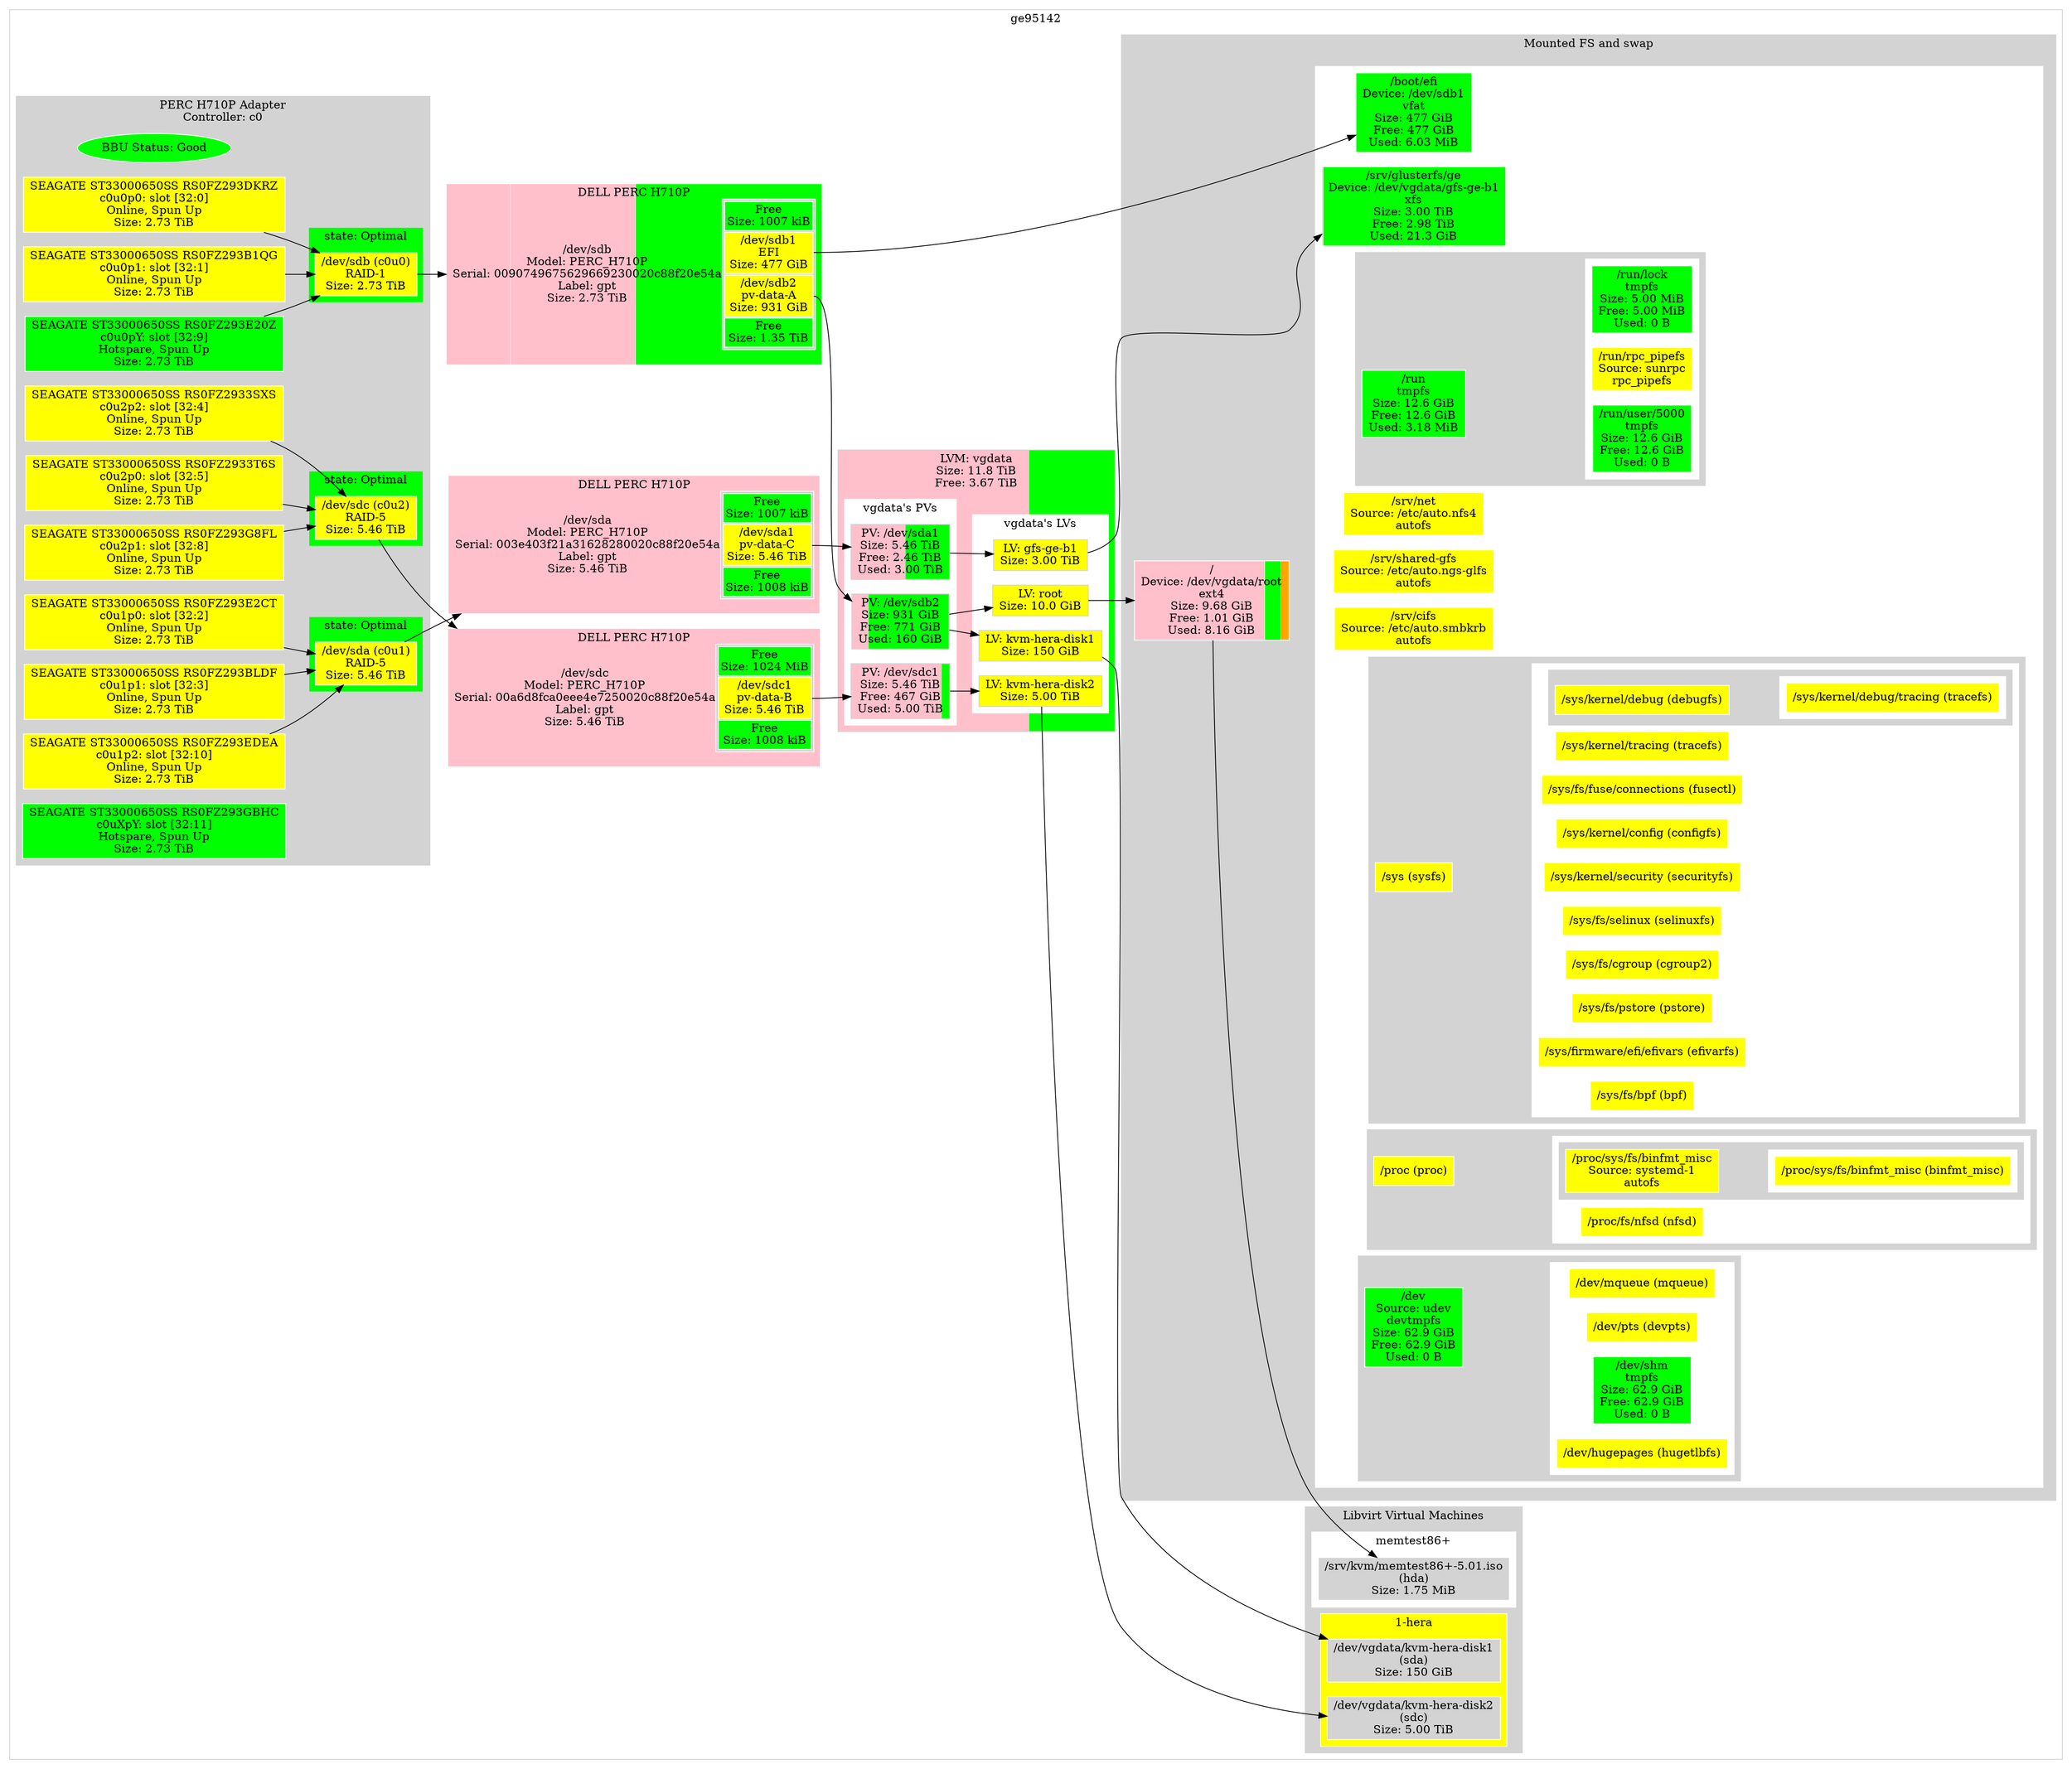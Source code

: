 digraph "ge95142"{ // HEADER: MACHINE
	rankdir=LR; // HEADER: MACHINE
	subgraph "cluster_machine@ge95142" {
		style=filled;
		color=lightgrey;
		fillcolor=white;
		node [style=filled,color=white,fillcolor=white,shape=rectangle];
			{ "machine@ge95142|Partition::GPT@sda" [
				label=<<TABLE BORDER="0" CELLPADDING="0" CELLSPACING="0">
						<TR> <TD COLSPAN="2">DELL PERC H710P</TD> </TR><TR><TD >/dev/sda<BR/>Model: PERC_H710P<BR/>Serial: 003e403f21a31628280020c88f20e54a<BR/>Label: gpt<BR/>Size: 5.46 TiB</TD>    <TD BGCOLOR="lightgrey">
						<TABLE >
							<TR>
								<TD bgcolor="green">
								Free<BR/>Size: 1007 kiB
								</TD>
							</TR>
							<TR>
								<TD PORT="1" BGCOLOR="yellow">
								/dev/sda1<BR/>pv-data-C<BR/>Size: 5.46 TiB
								</TD>
							</TR>
							<TR>
								<TD bgcolor="green">
								Free<BR/>Size: 1008 kiB
								</TD>
							</TR>
						</TABLE>
						</TD> </TR><TR> <TD COLSPAN="2"> </TD> </TR>
					</TABLE>
				>;
				// Style node
				color=white;
				fillcolor=lightgrey;
				shape="rectangle";
				style=striped;
				fillcolor="green;0.000000:pink;1.000000:green;0.000000";
			]; }
			{ "machine@ge95142|Partition::GPT@sdb" [
				label=<<TABLE BORDER="0" CELLPADDING="0" CELLSPACING="0">
						<TR> <TD COLSPAN="2">DELL PERC H710P</TD> </TR><TR><TD >/dev/sdb<BR/>Model: PERC_H710P<BR/>Serial: 0090749675629669230020c88f20e54a<BR/>Label: gpt<BR/>Size: 2.73 TiB</TD>    <TD BGCOLOR="lightgrey">
						<TABLE >
							<TR>
								<TD bgcolor="green">
								Free<BR/>Size: 1007 kiB
								</TD>
							</TR>
							<TR>
								<TD PORT="1" BGCOLOR="yellow">
								/dev/sdb1<BR/>EFI<BR/>Size: 477 GiB
								</TD>
							</TR>
							<TR>
								<TD PORT="2" BGCOLOR="yellow">
								/dev/sdb2<BR/>pv-data-A<BR/>Size: 931 GiB
								</TD>
							</TR>
							<TR>
								<TD bgcolor="green">
								Free<BR/>Size: 1.35 TiB
								</TD>
							</TR>
						</TABLE>
						</TD> </TR><TR> <TD COLSPAN="2"> </TD> </TR>
					</TABLE>
				>;
				// Style node
				color=white;
				fillcolor=lightgrey;
				shape="rectangle";
				style=striped;
				fillcolor="green;0.000000:pink;0.170664:pink;0.333329:green;0.496006";
			]; }
			{ "machine@ge95142|Partition::GPT@sdc" [
				label=<<TABLE BORDER="0" CELLPADDING="0" CELLSPACING="0">
						<TR> <TD COLSPAN="2">DELL PERC H710P</TD> </TR><TR><TD >/dev/sdc<BR/>Model: PERC_H710P<BR/>Serial: 00a6d8fca0eee4e7250020c88f20e54a<BR/>Label: gpt<BR/>Size: 5.46 TiB</TD>    <TD BGCOLOR="lightgrey">
						<TABLE >
							<TR>
								<TD bgcolor="green">
								Free<BR/>Size: 1024 MiB
								</TD>
							</TR>
							<TR>
								<TD PORT="1" BGCOLOR="yellow">
								/dev/sdc1<BR/>pv-data-B<BR/>Size: 5.46 TiB
								</TD>
							</TR>
							<TR>
								<TD bgcolor="green">
								Free<BR/>Size: 1008 kiB
								</TD>
							</TR>
						</TABLE>
						</TD> </TR><TR> <TD COLSPAN="2"> </TD> </TR>
					</TABLE>
				>;
				// Style node
				color=white;
				fillcolor=lightgrey;
				shape="rectangle";
				style=striped;
				fillcolor="green;0.000179:pink;0.999821:green;0.000000";
			]; }
			subgraph "cluster_machine@ge95142|LVM::VG@vgdata" {
				style=filled;
				color=lightgrey;
				fillcolor=lightgrey;
				node [style=filled,color=lightgrey,fillcolor=lightgrey,shape=rectangle];
				subgraph "cluster_machine@ge95142|LVM::VG@vgdata|::PVs" {
					color=white;
					fillcolor=white;
					{ "machine@ge95142|LVM::VG@vgdata|::PVs|::PV@sda1" [
						label="PV: /dev/sda1\nSize: 5.46 TiB\nFree: 2.46 TiB\nUsed: 3.00 TiB";
						shape=rectangle;style=striped;fillcolor="pink;0.549750.2:green"
					]; }
					{ "machine@ge95142|LVM::VG@vgdata|::PVs|::PV@sdb2" [
						label="PV: /dev/sdb2\nSize: 931 GiB\nFree: 771 GiB\nUsed: 160 GiB";
						shape=rectangle;style=striped;fillcolor="pink;0.171799.2:green"
					]; }
					{ "machine@ge95142|LVM::VG@vgdata|::PVs|::PV@sdc1" [
						label="PV: /dev/sdc1\nSize: 5.46 TiB\nFree: 467 GiB\nUsed: 5.00 TiB";
						shape=rectangle;style=striped;fillcolor="pink;0.916414.2:green"
					]; }
					label="vgdata's PVs";
				}
				subgraph "cluster_machine@ge95142|LVM::VG@vgdata|::LVs" {
					color=white;
					fillcolor=white;
					{ "machine@ge95142|LVM::VG@vgdata|::LVs|::LV@gfs-ge-b1" [
						label="LV: gfs-ge-b1\nSize: 3.00 TiB";
						fillcolor="yellow"
					]; }
					{ "machine@ge95142|LVM::VG@vgdata|::LVs|::LV@kvm-hera-disk1" [
						label="LV: kvm-hera-disk1\nSize: 150 GiB";
						fillcolor="yellow"
					]; }
					{ "machine@ge95142|LVM::VG@vgdata|::LVs|::LV@kvm-hera-disk2" [
						label="LV: kvm-hera-disk2\nSize: 5.00 TiB";
						fillcolor="yellow"
					]; }
					{ "machine@ge95142|LVM::VG@vgdata|::LVs|::LV@root" [
						label="LV: root\nSize: 10.0 GiB";
						fillcolor="yellow"
					]; }
					label="vgdata's LVs";
				}
				label="LVM: vgdata\nSize: 11.8 TiB\nFree: 3.67 TiB";
				style=striped;fillcolor="pink;0.689888.2:green"
			}
			subgraph "cluster_machine@ge95142|RAID::LSI::Megacli@0" {
				style=filled;
				color=lightgrey;
				fillcolor=lightgrey;
				node [style=filled,color=white,fillcolor=lightgrey,shape=rectangle];
				{ "machine@ge95142|RAID::LSI::Megacli@0|::BBU::Status" [
					label="BBU Status: Good";
					shape=oval
					fillcolor=green
				]; }
				{ "machine@ge95142|RAID::LSI::Megacli@0|::RawDevice@LSI@c0u0p0" [
					label="SEAGATE ST33000650SS RS0FZ293DKRZ\nc0u0p0: slot [32:0]\nOnline, Spun Up\nSize: 2.73 TiB";
					fillcolor=yellow
				]; }
				{ "machine@ge95142|RAID::LSI::Megacli@0|::RawDevice@LSI@c0u0p1" [
					label="SEAGATE ST33000650SS RS0FZ293B1QG\nc0u0p1: slot [32:1]\nOnline, Spun Up\nSize: 2.73 TiB";
					fillcolor=yellow
				]; }
				{ "machine@ge95142|RAID::LSI::Megacli@0|::RawDevice@LSI@c0u1p0" [
					label="SEAGATE ST33000650SS RS0FZ293E2CT\nc0u1p0: slot [32:2]\nOnline, Spun Up\nSize: 2.73 TiB";
					fillcolor=yellow
				]; }
				{ "machine@ge95142|RAID::LSI::Megacli@0|::RawDevice@LSI@c0u1p1" [
					label="SEAGATE ST33000650SS RS0FZ293BLDF\nc0u1p1: slot [32:3]\nOnline, Spun Up\nSize: 2.73 TiB";
					fillcolor=yellow
				]; }
				{ "machine@ge95142|RAID::LSI::Megacli@0|::RawDevice@LSI@c0u2p2" [
					label="SEAGATE ST33000650SS RS0FZ2933SXS\nc0u2p2: slot [32:4]\nOnline, Spun Up\nSize: 2.73 TiB";
					fillcolor=yellow
				]; }
				{ "machine@ge95142|RAID::LSI::Megacli@0|::RawDevice@LSI@c0u2p0" [
					label="SEAGATE ST33000650SS RS0FZ2933T6S\nc0u2p0: slot [32:5]\nOnline, Spun Up\nSize: 2.73 TiB";
					fillcolor=yellow
				]; }
				{ "machine@ge95142|RAID::LSI::Megacli@0|::RawDevice@LSI@c0u2p1" [
					label="SEAGATE ST33000650SS RS0FZ293G8FL\nc0u2p1: slot [32:8]\nOnline, Spun Up\nSize: 2.73 TiB";
					fillcolor=yellow
				]; }
				{ "machine@ge95142|RAID::LSI::Megacli@0|::RawDevice@LSI@c0u0pY" [
					label="SEAGATE ST33000650SS RS0FZ293E20Z\nc0u0pY: slot [32:9]\nHotspare, Spun Up\nSize: 2.73 TiB";
					fillcolor=green
				]; }
				{ "machine@ge95142|RAID::LSI::Megacli@0|::RawDevice@LSI@c0u1p2" [
					label="SEAGATE ST33000650SS RS0FZ293EDEA\nc0u1p2: slot [32:10]\nOnline, Spun Up\nSize: 2.73 TiB";
					fillcolor=yellow
				]; }
				{ "machine@ge95142|RAID::LSI::Megacli@0|::RawDevice@LSI@[32:11]" [
					label="SEAGATE ST33000650SS RS0FZ293GBHC\nc0uXpY: slot [32:11]\nHotspare, Spun Up\nSize: 2.73 TiB";
					fillcolor=green
				]; }
				subgraph "cluster_machine@ge95142|RAID::LSI::Megacli@0|::State@sdb" {
					{ "machine@ge95142|RAID::LSI::Megacli@0|::State@sdb|::RaidDevice@sdb" [
						label="/dev/sdb (c0u0)\nRAID-1\nSize: 2.73 TiB";
						fillcolor="yellow"
					]; }
					label="state: Optimal";
					shape=oval
					fillcolor=green
				}
				subgraph "cluster_machine@ge95142|RAID::LSI::Megacli@0|::State@sda" {
					{ "machine@ge95142|RAID::LSI::Megacli@0|::State@sda|::RaidDevice@sda" [
						label="/dev/sda (c0u1)\nRAID-5\nSize: 5.46 TiB";
						fillcolor="yellow"
					]; }
					label="state: Optimal";
					shape=oval
					fillcolor=green
				}
				subgraph "cluster_machine@ge95142|RAID::LSI::Megacli@0|::State@sdc" {
					{ "machine@ge95142|RAID::LSI::Megacli@0|::State@sdc|::RaidDevice@sdc" [
						label="/dev/sdc (c0u2)\nRAID-5\nSize: 5.46 TiB";
						fillcolor="yellow"
					]; }
					label="state: Optimal";
					shape=oval
					fillcolor=green
				}
				label="PERC H710P Adapter\nController: c0";
			}
			subgraph "cluster_machine@ge95142|FS" {
				style=filled;
				color=lightgrey;
				fillcolor=lightgrey;
				node [style=filled,color=white,fillcolor=lightgrey,shape=rectangle];
				subgraph "cluster_machine@ge95142|FS|::SWAP@@FS@SWAP" {
					style=filled;
					color=white
					fillcolor=lightgrey;
					node [style=filled,color=white,fillcolor=lightgrey,shape=rectangle];
					label="SWAP\nSize: 0 B";
					shape=rectangle;style=striped;fillcolor="yellow"
				}
				subgraph "cluster_machine@ge95142|FS|::MP@26@/" {
					style=filled;
					color=lightgrey;
					fillcolor=lightgrey;
					node [style=filled,color=white,fillcolor=lightgrey,shape=rectangle];
					{ "machine@ge95142|FS|::MP@26@/|::FS@FS@26@/" [
						label="/\nDevice: /dev/vgdata/root\next4\nSize: 9.68 GiB\nFree: 1.01 GiB\nUsed: 8.16 GiB";
						shape=rectangle;style=striped;fillcolor="pink;0.842524.2:green;0.104225.2:orange"
					]; }
					subgraph "cluster_machine@ge95142|FS|::MP@26@/|::C@26@/" {
						color=white;
						fillcolor=white;
						subgraph "cluster_machine@ge95142|FS|::MP@26@/|::C@26@/|FS::MP@21@/sys" {
							style=filled;
							color=lightgrey;
							fillcolor=lightgrey;
							node [style=filled,color=white,fillcolor=lightgrey,shape=rectangle];
							{ "machine@ge95142|FS|::MP@26@/|::C@26@/|FS::MP@21@/sys|::FS@FS@21@/sys" [
								label="/sys (sysfs)";
								shape=rectangle;style=striped;fillcolor="yellow"
							]; }
							subgraph "cluster_machine@ge95142|FS|::MP@26@/|::C@26@/|FS::MP@21@/sys|::C@21@/sys" {
								color=white;
								fillcolor=white;
								{ "machine@ge95142|FS|::MP@26@/|::C@26@/|FS::MP@21@/sys|::C@21@/sys|FS::MP::FS@FS@27@/sys/kernel/security" [
									label="/sys/kernel/security (securityfs)";
									shape=rectangle;style=striped;fillcolor="yellow"
								]; }
								{ "machine@ge95142|FS|::MP@26@/|::C@26@/|FS::MP@21@/sys|::C@21@/sys|FS::MP::FS@FS@29@/sys/fs/selinux" [
									label="/sys/fs/selinux (selinuxfs)";
									shape=rectangle;style=striped;fillcolor="yellow"
								]; }
								{ "machine@ge95142|FS|::MP@26@/|::C@26@/|FS::MP@21@/sys|::C@21@/sys|FS::MP::FS@FS@31@/sys/fs/cgroup" [
									label="/sys/fs/cgroup (cgroup2)";
									shape=rectangle;style=striped;fillcolor="yellow"
								]; }
								{ "machine@ge95142|FS|::MP@26@/|::C@26@/|FS::MP@21@/sys|::C@21@/sys|FS::MP::FS@FS@32@/sys/fs/pstore" [
									label="/sys/fs/pstore (pstore)";
									shape=rectangle;style=striped;fillcolor="yellow"
								]; }
								{ "machine@ge95142|FS|::MP@26@/|::C@26@/|FS::MP@21@/sys|::C@21@/sys|FS::MP::FS@FS@33@/sys/firmware/efi/efivars" [
									label="/sys/firmware/efi/efivars (efivarfs)";
									shape=rectangle;style=striped;fillcolor="yellow"
								]; }
								{ "machine@ge95142|FS|::MP@26@/|::C@26@/|FS::MP@21@/sys|::C@21@/sys|FS::MP::FS@FS@34@/sys/fs/bpf" [
									label="/sys/fs/bpf (bpf)";
									shape=rectangle;style=striped;fillcolor="yellow"
								]; }
								{ "machine@ge95142|FS|::MP@26@/|::C@26@/|FS::MP@21@/sys|::C@21@/sys|FS::MP::FS@FS@37@/sys/kernel/tracing" [
									label="/sys/kernel/tracing (tracefs)";
									shape=rectangle;style=striped;fillcolor="yellow"
								]; }
								subgraph "cluster_machine@ge95142|FS|::MP@26@/|::C@26@/|FS::MP@21@/sys|::C@21@/sys|FS::MP@39@/sys/kernel/debug" {
									style=filled;
									color=lightgrey;
									fillcolor=lightgrey;
									node [style=filled,color=white,fillcolor=lightgrey,shape=rectangle];
									{ "machine@ge95142|FS|::MP@26@/|::C@26@/|FS::MP@21@/sys|::C@21@/sys|FS::MP@39@/sys/kernel/debug|::FS@FS@39@/sys/kernel/debug" [
										label="/sys/kernel/debug (debugfs)";
										shape=rectangle;style=striped;fillcolor="yellow"
									]; }
									subgraph "cluster_machine@ge95142|FS|::MP@26@/|::C@26@/|FS::MP@21@/sys|::C@21@/sys|FS::MP@39@/sys/kernel/debug|::C@39@/sys/kernel/debug" {
										color=white;
										fillcolor=white;
										{ "machine@ge95142|FS|::MP@26@/|::C@26@/|FS::MP@21@/sys|::C@21@/sys|FS::MP@39@/sys/kernel/debug|::C@39@/sys/kernel/debug|FS::MP::FS@FS@219@/sys/kernel/debug/tracing" [
											label="/sys/kernel/debug/tracing (tracefs)";
											shape=rectangle;style=striped;fillcolor="yellow"
										]; }
										label="";
									}
									label="";
								}
								{ "machine@ge95142|FS|::MP@26@/|::C@26@/|FS::MP@21@/sys|::C@21@/sys|FS::MP::FS@FS@40@/sys/fs/fuse/connections" [
									label="/sys/fs/fuse/connections (fusectl)";
									shape=rectangle;style=striped;fillcolor="yellow"
								]; }
								{ "machine@ge95142|FS|::MP@26@/|::C@26@/|FS::MP@21@/sys|::C@21@/sys|FS::MP::FS@FS@41@/sys/kernel/config" [
									label="/sys/kernel/config (configfs)";
									shape=rectangle;style=striped;fillcolor="yellow"
								]; }
								label="";
							}
							label="";
						}
						subgraph "cluster_machine@ge95142|FS|::MP@26@/|::C@26@/|FS::MP@22@/proc" {
							style=filled;
							color=lightgrey;
							fillcolor=lightgrey;
							node [style=filled,color=white,fillcolor=lightgrey,shape=rectangle];
							{ "machine@ge95142|FS|::MP@26@/|::C@26@/|FS::MP@22@/proc|::FS@FS@22@/proc" [
								label="/proc (proc)";
								shape=rectangle;style=striped;fillcolor="yellow"
							]; }
							subgraph "cluster_machine@ge95142|FS|::MP@26@/|::C@26@/|FS::MP@22@/proc|::C@22@/proc" {
								color=white;
								fillcolor=white;
								subgraph "cluster_machine@ge95142|FS|::MP@26@/|::C@26@/|FS::MP@22@/proc|::C@22@/proc|FS::MP@35@/proc/sys/fs/binfmt_misc" {
									style=filled;
									color=lightgrey;
									fillcolor=lightgrey;
									node [style=filled,color=white,fillcolor=lightgrey,shape=rectangle];
									{ "machine@ge95142|FS|::MP@26@/|::C@26@/|FS::MP@22@/proc|::C@22@/proc|FS::MP@35@/proc/sys/fs/binfmt_misc|::FS@FS@35@/proc/sys/fs/binfmt_misc" [
										label="/proc/sys/fs/binfmt_misc\nSource: systemd-1\nautofs";
										shape=rectangle;style=striped;fillcolor="yellow"
									]; }
									subgraph "cluster_machine@ge95142|FS|::MP@26@/|::C@26@/|FS::MP@22@/proc|::C@22@/proc|FS::MP@35@/proc/sys/fs/binfmt_misc|::C@35@/proc/sys/fs/binfmt_misc" {
										color=white;
										fillcolor=white;
										{ "machine@ge95142|FS|::MP@26@/|::C@26@/|FS::MP@22@/proc|::C@22@/proc|FS::MP@35@/proc/sys/fs/binfmt_misc|::C@35@/proc/sys/fs/binfmt_misc|FS::MP::FS@FS@343@/proc/sys/fs/binfmt_misc" [
											label="/proc/sys/fs/binfmt_misc (binfmt_misc)";
											shape=rectangle;style=striped;fillcolor="yellow"
										]; }
										label="";
									}
									label="";
								}
								{ "machine@ge95142|FS|::MP@26@/|::C@26@/|FS::MP@22@/proc|::C@22@/proc|FS::MP::FS@FS@43@/proc/fs/nfsd" [
									label="/proc/fs/nfsd (nfsd)";
									shape=rectangle;style=striped;fillcolor="yellow"
								]; }
								label="";
							}
							label="";
						}
						subgraph "cluster_machine@ge95142|FS|::MP@26@/|::C@26@/|FS::MP@23@/dev" {
							style=filled;
							color=lightgrey;
							fillcolor=lightgrey;
							node [style=filled,color=white,fillcolor=lightgrey,shape=rectangle];
							{ "machine@ge95142|FS|::MP@26@/|::C@26@/|FS::MP@23@/dev|::FS@FS@23@/dev" [
								label="/dev\nSource: udev\ndevtmpfs\nSize: 62.9 GiB\nFree: 62.9 GiB\nUsed: 0 B";
								shape=rectangle;style=striped;fillcolor="green"
							]; }
							subgraph "cluster_machine@ge95142|FS|::MP@26@/|::C@26@/|FS::MP@23@/dev|::C@23@/dev" {
								color=white;
								fillcolor=white;
								{ "machine@ge95142|FS|::MP@26@/|::C@26@/|FS::MP@23@/dev|::C@23@/dev|FS::MP::FS@FS@24@/dev/pts" [
									label="/dev/pts (devpts)";
									shape=rectangle;style=striped;fillcolor="yellow"
								]; }
								{ "machine@ge95142|FS|::MP@26@/|::C@26@/|FS::MP@23@/dev|::C@23@/dev|FS::MP::FS@FS@28@/dev/shm" [
									label="/dev/shm\ntmpfs\nSize: 62.9 GiB\nFree: 62.9 GiB\nUsed: 0 B";
									shape=rectangle;style=striped;fillcolor="green"
								]; }
								{ "machine@ge95142|FS|::MP@26@/|::C@26@/|FS::MP@23@/dev|::C@23@/dev|FS::MP::FS@FS@36@/dev/hugepages" [
									label="/dev/hugepages (hugetlbfs)";
									shape=rectangle;style=striped;fillcolor="yellow"
								]; }
								{ "machine@ge95142|FS|::MP@26@/|::C@26@/|FS::MP@23@/dev|::C@23@/dev|FS::MP::FS@FS@38@/dev/mqueue" [
									label="/dev/mqueue (mqueue)";
									shape=rectangle;style=striped;fillcolor="yellow"
								]; }
								label="";
							}
							label="";
						}
						subgraph "cluster_machine@ge95142|FS|::MP@26@/|::C@26@/|FS::MP@25@/run" {
							style=filled;
							color=lightgrey;
							fillcolor=lightgrey;
							node [style=filled,color=white,fillcolor=lightgrey,shape=rectangle];
							{ "machine@ge95142|FS|::MP@26@/|::C@26@/|FS::MP@25@/run|::FS@FS@25@/run" [
								label="/run\ntmpfs\nSize: 12.6 GiB\nFree: 12.6 GiB\nUsed: 3.18 MiB";
								shape=rectangle;style=striped;fillcolor="pink;0.000247.2:green"
							]; }
							subgraph "cluster_machine@ge95142|FS|::MP@26@/|::C@26@/|FS::MP@25@/run|::C@25@/run" {
								color=white;
								fillcolor=white;
								{ "machine@ge95142|FS|::MP@26@/|::C@26@/|FS::MP@25@/run|::C@25@/run|FS::MP::FS@FS@30@/run/lock" [
									label="/run/lock\ntmpfs\nSize: 5.00 MiB\nFree: 5.00 MiB\nUsed: 0 B";
									shape=rectangle;style=striped;fillcolor="green"
								]; }
								{ "machine@ge95142|FS|::MP@26@/|::C@26@/|FS::MP@25@/run|::C@25@/run|FS::MP::FS@FS@42@/run/rpc_pipefs" [
									label="/run/rpc_pipefs\nSource: sunrpc\nrpc_pipefs";
									shape=rectangle;style=striped;fillcolor="yellow"
								]; }
								{ "machine@ge95142|FS|::MP@26@/|::C@26@/|FS::MP@25@/run|::C@25@/run|FS::MP::FS@FS@352@/run/user/5000" [
									label="/run/user/5000\ntmpfs\nSize: 12.6 GiB\nFree: 12.6 GiB\nUsed: 0 B";
									shape=rectangle;style=striped;fillcolor="green"
								]; }
								label="";
							}
							label="";
						}
						{ "machine@ge95142|FS|::MP@26@/|::C@26@/|FS::MP::FS@FS@95@/srv/glusterfs/ge" [
							label="/srv/glusterfs/ge\nDevice: /dev/vgdata/gfs-ge-b1\nxfs\nSize: 3.00 TiB\nFree: 2.98 TiB\nUsed: 21.3 GiB";
							shape=rectangle;style=striped;fillcolor="pink;0.006951.2:green"
						]; }
						{ "machine@ge95142|FS|::MP@26@/|::C@26@/|FS::MP::FS@FS@98@/boot/efi" [
							label="/boot/efi\nDevice: /dev/sdb1\nvfat\nSize: 477 GiB\nFree: 477 GiB\nUsed: 6.03 MiB";
							shape=rectangle;style=striped;fillcolor="pink;0.000012.2:green"
						]; }
						{ "machine@ge95142|FS|::MP@26@/|::C@26@/|FS::MP::FS@FS@157@/srv/cifs" [
							label="/srv/cifs\nSource: /etc/auto.smbkrb\nautofs";
							shape=rectangle;style=striped;fillcolor="yellow"
						]; }
						{ "machine@ge95142|FS|::MP@26@/|::C@26@/|FS::MP::FS@FS@223@/srv/net" [
							label="/srv/net\nSource: /etc/auto.nfs4\nautofs";
							shape=rectangle;style=striped;fillcolor="yellow"
						]; }
						{ "machine@ge95142|FS|::MP@26@/|::C@26@/|FS::MP::FS@FS@303@/srv/shared-gfs" [
							label="/srv/shared-gfs\nSource: /etc/auto.ngs-glfs\nautofs";
							shape=rectangle;style=striped;fillcolor="yellow"
						]; }
						label="";
					}
					label="";
				}
				label="Mounted FS and swap";
			}
			subgraph "cluster_machine@ge95142|Libvirt" {
				style=filled;
				color=lightgrey;
				fillcolor=lightgrey;
				node [style=filled,color=white,fillcolor=lightgrey,shape=rectangle];
				subgraph "cluster_machine@ge95142|Libvirt|::VM@memtest86+" {
					color=white;
					fillcolor=white;
					{ "machine@ge95142|Libvirt|::VM@memtest86+|::Block@hda" [
						label="/srv/kvm/memtest86+-5.01.iso\n(hda)\nSize: 1.75 MiB";
					]; }
					label="memtest86+";
				}
				subgraph "cluster_machine@ge95142|Libvirt|::VM@1-hera" {
					color=white;
					fillcolor=white;
					{ "machine@ge95142|Libvirt|::VM@1-hera|::Block@sda" [
						label="/dev/vgdata/kvm-hera-disk1\n(sda)\nSize: 150 GiB";
					]; }
					{ "machine@ge95142|Libvirt|::VM@1-hera|::Block@sdc" [
						label="/dev/vgdata/kvm-hera-disk2\n(sdc)\nSize: 5.00 TiB";
					]; }
					label="1-hera";
					fillcolor=yellow
				}
				label="Libvirt Virtual Machines";
			}
			// Links from LVM VG: LVM::VG@vgdata
			"machine@ge95142|LVM::VG@vgdata|::PVs|::PV@sda1" -> "machine@ge95142|LVM::VG@vgdata|::LVs|::LV@gfs-ge-b1"
			"machine@ge95142|LVM::VG@vgdata|::PVs|::PV@sdb2" -> "machine@ge95142|LVM::VG@vgdata|::LVs|::LV@kvm-hera-disk1"
			"machine@ge95142|LVM::VG@vgdata|::PVs|::PV@sdc1" -> "machine@ge95142|LVM::VG@vgdata|::LVs|::LV@kvm-hera-disk2"
			"machine@ge95142|LVM::VG@vgdata|::PVs|::PV@sdb2" -> "machine@ge95142|LVM::VG@vgdata|::LVs|::LV@root"
			// Links from MegaCli: Controller c0
			"machine@ge95142|RAID::LSI::Megacli@0|::RawDevice@LSI@c0u0p0" -> "machine@ge95142|RAID::LSI::Megacli@0|::State@sdb|::RaidDevice@sdb"
			"machine@ge95142|RAID::LSI::Megacli@0|::RawDevice@LSI@c0u0p1" -> "machine@ge95142|RAID::LSI::Megacli@0|::State@sdb|::RaidDevice@sdb"
			"machine@ge95142|RAID::LSI::Megacli@0|::RawDevice@LSI@c0u1p0" -> "machine@ge95142|RAID::LSI::Megacli@0|::State@sda|::RaidDevice@sda"
			"machine@ge95142|RAID::LSI::Megacli@0|::RawDevice@LSI@c0u1p1" -> "machine@ge95142|RAID::LSI::Megacli@0|::State@sda|::RaidDevice@sda"
			"machine@ge95142|RAID::LSI::Megacli@0|::RawDevice@LSI@c0u2p2" -> "machine@ge95142|RAID::LSI::Megacli@0|::State@sdc|::RaidDevice@sdc"
			"machine@ge95142|RAID::LSI::Megacli@0|::RawDevice@LSI@c0u2p0" -> "machine@ge95142|RAID::LSI::Megacli@0|::State@sdc|::RaidDevice@sdc"
			"machine@ge95142|RAID::LSI::Megacli@0|::RawDevice@LSI@c0u2p1" -> "machine@ge95142|RAID::LSI::Megacli@0|::State@sdc|::RaidDevice@sdc"
			"machine@ge95142|RAID::LSI::Megacli@0|::RawDevice@LSI@c0u0pY" -> "machine@ge95142|RAID::LSI::Megacli@0|::State@sdb|::RaidDevice@sdb"
			"machine@ge95142|RAID::LSI::Megacli@0|::RawDevice@LSI@c0u1p2" -> "machine@ge95142|RAID::LSI::Megacli@0|::State@sda|::RaidDevice@sda"
			
			// Links from FS::MP::FS@FS@21@/sys
			"machine@ge95142|FS|::MP@26@/|::FS@FS@26@/" -> "machine@ge95142|FS|::MP@26@/|::C@26@/|FS::MP@21@/sys|::FS@FS@21@/sys" [style=invis]
			// Links from FS::MP::FS@FS@27@/sys/kernel/security
			"machine@ge95142|FS|::MP@26@/|::C@26@/|FS::MP@21@/sys|::FS@FS@21@/sys" -> "machine@ge95142|FS|::MP@26@/|::C@26@/|FS::MP@21@/sys|::C@21@/sys|FS::MP::FS@FS@27@/sys/kernel/security" [style=invis]
			// Links from FS::MP::FS@FS@29@/sys/fs/selinux
			"machine@ge95142|FS|::MP@26@/|::C@26@/|FS::MP@21@/sys|::FS@FS@21@/sys" -> "machine@ge95142|FS|::MP@26@/|::C@26@/|FS::MP@21@/sys|::C@21@/sys|FS::MP::FS@FS@29@/sys/fs/selinux" [style=invis]
			// Links from FS::MP::FS@FS@31@/sys/fs/cgroup
			"machine@ge95142|FS|::MP@26@/|::C@26@/|FS::MP@21@/sys|::FS@FS@21@/sys" -> "machine@ge95142|FS|::MP@26@/|::C@26@/|FS::MP@21@/sys|::C@21@/sys|FS::MP::FS@FS@31@/sys/fs/cgroup" [style=invis]
			// Links from FS::MP::FS@FS@32@/sys/fs/pstore
			"machine@ge95142|FS|::MP@26@/|::C@26@/|FS::MP@21@/sys|::FS@FS@21@/sys" -> "machine@ge95142|FS|::MP@26@/|::C@26@/|FS::MP@21@/sys|::C@21@/sys|FS::MP::FS@FS@32@/sys/fs/pstore" [style=invis]
			// Links from FS::MP::FS@FS@33@/sys/firmware/efi/efivars
			"machine@ge95142|FS|::MP@26@/|::C@26@/|FS::MP@21@/sys|::FS@FS@21@/sys" -> "machine@ge95142|FS|::MP@26@/|::C@26@/|FS::MP@21@/sys|::C@21@/sys|FS::MP::FS@FS@33@/sys/firmware/efi/efivars" [style=invis]
			// Links from FS::MP::FS@FS@34@/sys/fs/bpf
			"machine@ge95142|FS|::MP@26@/|::C@26@/|FS::MP@21@/sys|::FS@FS@21@/sys" -> "machine@ge95142|FS|::MP@26@/|::C@26@/|FS::MP@21@/sys|::C@21@/sys|FS::MP::FS@FS@34@/sys/fs/bpf" [style=invis]
			// Links from FS::MP::FS@FS@37@/sys/kernel/tracing
			"machine@ge95142|FS|::MP@26@/|::C@26@/|FS::MP@21@/sys|::FS@FS@21@/sys" -> "machine@ge95142|FS|::MP@26@/|::C@26@/|FS::MP@21@/sys|::C@21@/sys|FS::MP::FS@FS@37@/sys/kernel/tracing" [style=invis]
			// Links from FS::MP::FS@FS@39@/sys/kernel/debug
			"machine@ge95142|FS|::MP@26@/|::C@26@/|FS::MP@21@/sys|::FS@FS@21@/sys" -> "machine@ge95142|FS|::MP@26@/|::C@26@/|FS::MP@21@/sys|::C@21@/sys|FS::MP@39@/sys/kernel/debug|::FS@FS@39@/sys/kernel/debug" [style=invis]
			// Links from FS::MP::FS@FS@219@/sys/kernel/debug/tracing
			"machine@ge95142|FS|::MP@26@/|::C@26@/|FS::MP@21@/sys|::C@21@/sys|FS::MP@39@/sys/kernel/debug|::FS@FS@39@/sys/kernel/debug" -> "machine@ge95142|FS|::MP@26@/|::C@26@/|FS::MP@21@/sys|::C@21@/sys|FS::MP@39@/sys/kernel/debug|::C@39@/sys/kernel/debug|FS::MP::FS@FS@219@/sys/kernel/debug/tracing" [style=invis]
			// Links from FS::MP::FS@FS@40@/sys/fs/fuse/connections
			"machine@ge95142|FS|::MP@26@/|::C@26@/|FS::MP@21@/sys|::FS@FS@21@/sys" -> "machine@ge95142|FS|::MP@26@/|::C@26@/|FS::MP@21@/sys|::C@21@/sys|FS::MP::FS@FS@40@/sys/fs/fuse/connections" [style=invis]
			// Links from FS::MP::FS@FS@41@/sys/kernel/config
			"machine@ge95142|FS|::MP@26@/|::C@26@/|FS::MP@21@/sys|::FS@FS@21@/sys" -> "machine@ge95142|FS|::MP@26@/|::C@26@/|FS::MP@21@/sys|::C@21@/sys|FS::MP::FS@FS@41@/sys/kernel/config" [style=invis]
			// Links from FS::MP::FS@FS@22@/proc
			"machine@ge95142|FS|::MP@26@/|::FS@FS@26@/" -> "machine@ge95142|FS|::MP@26@/|::C@26@/|FS::MP@22@/proc|::FS@FS@22@/proc" [style=invis]
			// Links from FS::MP::FS@FS@35@/proc/sys/fs/binfmt_misc
			"machine@ge95142|FS|::MP@26@/|::C@26@/|FS::MP@22@/proc|::FS@FS@22@/proc" -> "machine@ge95142|FS|::MP@26@/|::C@26@/|FS::MP@22@/proc|::C@22@/proc|FS::MP@35@/proc/sys/fs/binfmt_misc|::FS@FS@35@/proc/sys/fs/binfmt_misc" [style=invis]
			// Links from FS::MP::FS@FS@343@/proc/sys/fs/binfmt_misc
			"machine@ge95142|FS|::MP@26@/|::C@26@/|FS::MP@22@/proc|::C@22@/proc|FS::MP@35@/proc/sys/fs/binfmt_misc|::FS@FS@35@/proc/sys/fs/binfmt_misc" -> "machine@ge95142|FS|::MP@26@/|::C@26@/|FS::MP@22@/proc|::C@22@/proc|FS::MP@35@/proc/sys/fs/binfmt_misc|::C@35@/proc/sys/fs/binfmt_misc|FS::MP::FS@FS@343@/proc/sys/fs/binfmt_misc" [style=invis]
			// Links from FS::MP::FS@FS@43@/proc/fs/nfsd
			"machine@ge95142|FS|::MP@26@/|::C@26@/|FS::MP@22@/proc|::FS@FS@22@/proc" -> "machine@ge95142|FS|::MP@26@/|::C@26@/|FS::MP@22@/proc|::C@22@/proc|FS::MP::FS@FS@43@/proc/fs/nfsd" [style=invis]
			// Links from FS::MP::FS@FS@23@/dev
			"machine@ge95142|FS|::MP@26@/|::FS@FS@26@/" -> "machine@ge95142|FS|::MP@26@/|::C@26@/|FS::MP@23@/dev|::FS@FS@23@/dev" [style=invis]
			// Links from FS::MP::FS@FS@24@/dev/pts
			"machine@ge95142|FS|::MP@26@/|::C@26@/|FS::MP@23@/dev|::FS@FS@23@/dev" -> "machine@ge95142|FS|::MP@26@/|::C@26@/|FS::MP@23@/dev|::C@23@/dev|FS::MP::FS@FS@24@/dev/pts" [style=invis]
			// Links from FS::MP::FS@FS@28@/dev/shm
			"machine@ge95142|FS|::MP@26@/|::C@26@/|FS::MP@23@/dev|::FS@FS@23@/dev" -> "machine@ge95142|FS|::MP@26@/|::C@26@/|FS::MP@23@/dev|::C@23@/dev|FS::MP::FS@FS@28@/dev/shm" [style=invis]
			// Links from FS::MP::FS@FS@36@/dev/hugepages
			"machine@ge95142|FS|::MP@26@/|::C@26@/|FS::MP@23@/dev|::FS@FS@23@/dev" -> "machine@ge95142|FS|::MP@26@/|::C@26@/|FS::MP@23@/dev|::C@23@/dev|FS::MP::FS@FS@36@/dev/hugepages" [style=invis]
			// Links from FS::MP::FS@FS@38@/dev/mqueue
			"machine@ge95142|FS|::MP@26@/|::C@26@/|FS::MP@23@/dev|::FS@FS@23@/dev" -> "machine@ge95142|FS|::MP@26@/|::C@26@/|FS::MP@23@/dev|::C@23@/dev|FS::MP::FS@FS@38@/dev/mqueue" [style=invis]
			// Links from FS::MP::FS@FS@25@/run
			"machine@ge95142|FS|::MP@26@/|::FS@FS@26@/" -> "machine@ge95142|FS|::MP@26@/|::C@26@/|FS::MP@25@/run|::FS@FS@25@/run" [style=invis]
			// Links from FS::MP::FS@FS@30@/run/lock
			"machine@ge95142|FS|::MP@26@/|::C@26@/|FS::MP@25@/run|::FS@FS@25@/run" -> "machine@ge95142|FS|::MP@26@/|::C@26@/|FS::MP@25@/run|::C@25@/run|FS::MP::FS@FS@30@/run/lock" [style=invis]
			// Links from FS::MP::FS@FS@42@/run/rpc_pipefs
			"machine@ge95142|FS|::MP@26@/|::C@26@/|FS::MP@25@/run|::FS@FS@25@/run" -> "machine@ge95142|FS|::MP@26@/|::C@26@/|FS::MP@25@/run|::C@25@/run|FS::MP::FS@FS@42@/run/rpc_pipefs" [style=invis]
			// Links from FS::MP::FS@FS@352@/run/user/5000
			"machine@ge95142|FS|::MP@26@/|::C@26@/|FS::MP@25@/run|::FS@FS@25@/run" -> "machine@ge95142|FS|::MP@26@/|::C@26@/|FS::MP@25@/run|::C@25@/run|FS::MP::FS@FS@352@/run/user/5000" [style=invis]
			// Links from FS::MP::FS@FS@95@/srv/glusterfs/ge
			"machine@ge95142|FS|::MP@26@/|::FS@FS@26@/" -> "machine@ge95142|FS|::MP@26@/|::C@26@/|FS::MP::FS@FS@95@/srv/glusterfs/ge" [style=invis]
			// Links from FS::MP::FS@FS@98@/boot/efi
			"machine@ge95142|FS|::MP@26@/|::FS@FS@26@/" -> "machine@ge95142|FS|::MP@26@/|::C@26@/|FS::MP::FS@FS@98@/boot/efi" [style=invis]
			// Links from FS::MP::FS@FS@157@/srv/cifs
			"machine@ge95142|FS|::MP@26@/|::FS@FS@26@/" -> "machine@ge95142|FS|::MP@26@/|::C@26@/|FS::MP::FS@FS@157@/srv/cifs" [style=invis]
			// Links from FS::MP::FS@FS@223@/srv/net
			"machine@ge95142|FS|::MP@26@/|::FS@FS@26@/" -> "machine@ge95142|FS|::MP@26@/|::C@26@/|FS::MP::FS@FS@223@/srv/net" [style=invis]
			// Links from FS::MP::FS@FS@303@/srv/shared-gfs
			"machine@ge95142|FS|::MP@26@/|::FS@FS@26@/" -> "machine@ge95142|FS|::MP@26@/|::C@26@/|FS::MP::FS@FS@303@/srv/shared-gfs" [style=invis]
			// Links from Libvirt::VM::Block@hda
			// SOURCE LINK: memtest86+ 1839104 (hda) "machine@ge95142|Libvirt|::VM@memtest86+|::Block@hda"
			// Links from Libvirt::VM::Block@sda
			// SOURCE LINK: 1-hera 161061273600 (sda) "machine@ge95142|Libvirt|::VM@1-hera|::Block@sda"
			// Links from Libvirt::VM::Block@sdc
			// SOURCE LINK: 1-hera 5497558138880 (sdc) "machine@ge95142|Libvirt|::VM@1-hera|::Block@sdc"
			// Links for Partition::GPT@sda
			"machine@ge95142|RAID::LSI::Megacli@0|::State@sda|::RaidDevice@sda" -> "machine@ge95142|Partition::GPT@sda"
			// Links for Partition::GPT@sda
			// Links for Partition::Table
			// Links for Partition::Table::Part::Free@_1
			// Links for Partition::Table::Part::Data@sda1
			// Links for Partition::Table::Part::Free@_2
			// Links for Partition::GPT@sdb
			"machine@ge95142|RAID::LSI::Megacli@0|::State@sdb|::RaidDevice@sdb" -> "machine@ge95142|Partition::GPT@sdb"
			// Links for Partition::GPT@sdb
			// Links for Partition::Table
			// Links for Partition::Table::Part::Free@_1
			// Links for Partition::Table::Part::Data@sdb1
			// Links for Partition::Table::Part::Data@sdb2
			// Links for Partition::Table::Part::Free@_2
			// Links for Partition::GPT@sdc
			"machine@ge95142|RAID::LSI::Megacli@0|::State@sdc|::RaidDevice@sdc" -> "machine@ge95142|Partition::GPT@sdc"
			// Links for Partition::GPT@sdc
			// Links for Partition::Table
			// Links for Partition::Table::Part::Free@_1
			// Links for Partition::Table::Part::Data@sdc1
			// Links for Partition::Table::Part::Free@_2
			// Links for LVM VG: LVM::VG@vgdata
			// Links for LVM::VG::PVs
			// Links for LVM::VG::PVs::PV@sda1
			"machine@ge95142|Partition::GPT@sda":"1" -> "machine@ge95142|LVM::VG@vgdata|::PVs|::PV@sda1"
			// Links for LVM::VG::PVs::PV@sda1
			// Links for LVM::VG::PVs::PV@sdb2
			"machine@ge95142|Partition::GPT@sdb":"2" -> "machine@ge95142|LVM::VG@vgdata|::PVs|::PV@sdb2"
			// Links for LVM::VG::PVs::PV@sdb2
			// Links for LVM::VG::PVs::PV@sdc1
			"machine@ge95142|Partition::GPT@sdc":"1" -> "machine@ge95142|LVM::VG@vgdata|::PVs|::PV@sdc1"
			// Links for LVM::VG::PVs::PV@sdc1
			// Links for LVM::VG::LVs
			// Links for LVM::VG::LVs::LV@gfs-ge-b1
			// Links for LVM::VG::LVs::LV@kvm-hera-disk1
			// Links for LVM::VG::LVs::LV@kvm-hera-disk2
			// Links for LVM::VG::LVs::LV@root
			// Links for MegaCli: Controller c0
			// Links for RAID::LSI::Megacli::BBU::Status
			// Links for RAID::LSI::Megacli::RawDevice@LSI@c0u0p0
			// Links for RAID::LSI::Megacli::RawDevice@LSI@c0u0p1
			// Links for RAID::LSI::Megacli::RawDevice@LSI@c0u1p0
			// Links for RAID::LSI::Megacli::RawDevice@LSI@c0u1p1
			// Links for RAID::LSI::Megacli::RawDevice@LSI@c0u2p2
			// Links for RAID::LSI::Megacli::RawDevice@LSI@c0u2p0
			// Links for RAID::LSI::Megacli::RawDevice@LSI@c0u2p1
			// Links for RAID::LSI::Megacli::RawDevice@LSI@c0u0pY
			// Links for RAID::LSI::Megacli::RawDevice@LSI@c0u1p2
			// Links for RAID::LSI::Megacli::RawDevice@LSI@[32:11]
			// Links for RAID::LSI::Megacli::State@sdb
			// Links for RAID::LSI::Megacli::State::RaidDevice@sdb
			// Links for RAID::LSI::Megacli::State@sda
			// Links for RAID::LSI::Megacli::State::RaidDevice@sda
			// Links for RAID::LSI::Megacli::State@sdc
			// Links for RAID::LSI::Megacli::State::RaidDevice@sdc
			// Links for FS
			// Links for FS::SWAP@@FS@SWAP
			// Links for FS::MP@26@/
			// Links for FS::MP::FS@FS@26@/
			"machine@ge95142|LVM::VG@vgdata|::LVs|::LV@root" -> "machine@ge95142|FS|::MP@26@/|::FS@FS@26@/"
			// Links for FS::MP::FS@FS@26@/
			// Links for FS::MP::C@26@/
			// Links for FS::MP@21@/sys
			// Links for FS::MP::FS@FS@21@/sys
			// Links for FS::MP::C@21@/sys
			// Links for FS::MP::FS@FS@27@/sys/kernel/security
			// Links for FS::MP::FS@FS@29@/sys/fs/selinux
			// Links for FS::MP::FS@FS@31@/sys/fs/cgroup
			// Links for FS::MP::FS@FS@32@/sys/fs/pstore
			// Links for FS::MP::FS@FS@33@/sys/firmware/efi/efivars
			// Links for FS::MP::FS@FS@34@/sys/fs/bpf
			// Links for FS::MP::FS@FS@37@/sys/kernel/tracing
			// Links for FS::MP@39@/sys/kernel/debug
			// Links for FS::MP::FS@FS@39@/sys/kernel/debug
			// Links for FS::MP::C@39@/sys/kernel/debug
			// Links for FS::MP::FS@FS@219@/sys/kernel/debug/tracing
			// Links for FS::MP::FS@FS@40@/sys/fs/fuse/connections
			// Links for FS::MP::FS@FS@41@/sys/kernel/config
			// Links for FS::MP@22@/proc
			// Links for FS::MP::FS@FS@22@/proc
			// Links for FS::MP::C@22@/proc
			// Links for FS::MP@35@/proc/sys/fs/binfmt_misc
			// Links for FS::MP::FS@FS@35@/proc/sys/fs/binfmt_misc
			// Links for FS::MP::C@35@/proc/sys/fs/binfmt_misc
			// Links for FS::MP::FS@FS@343@/proc/sys/fs/binfmt_misc
			// Links for FS::MP::FS@FS@43@/proc/fs/nfsd
			// Links for FS::MP@23@/dev
			// Links for FS::MP::FS@FS@23@/dev
			// Links for FS::MP::C@23@/dev
			// Links for FS::MP::FS@FS@24@/dev/pts
			// Links for FS::MP::FS@FS@28@/dev/shm
			// Links for FS::MP::FS@FS@36@/dev/hugepages
			// Links for FS::MP::FS@FS@38@/dev/mqueue
			// Links for FS::MP@25@/run
			// Links for FS::MP::FS@FS@25@/run
			// Links for FS::MP::C@25@/run
			// Links for FS::MP::FS@FS@30@/run/lock
			// Links for FS::MP::FS@FS@42@/run/rpc_pipefs
			// Links for FS::MP::FS@FS@352@/run/user/5000
			// Links for FS::MP::FS@FS@95@/srv/glusterfs/ge
			"machine@ge95142|LVM::VG@vgdata|::LVs|::LV@gfs-ge-b1" -> "machine@ge95142|FS|::MP@26@/|::C@26@/|FS::MP::FS@FS@95@/srv/glusterfs/ge"
			// Links for FS::MP::FS@FS@95@/srv/glusterfs/ge
			// Links for FS::MP::FS@FS@98@/boot/efi
			"machine@ge95142|Partition::GPT@sdb":"1" -> "machine@ge95142|FS|::MP@26@/|::C@26@/|FS::MP::FS@FS@98@/boot/efi"
			// Links for FS::MP::FS@FS@98@/boot/efi
			// Links for FS::MP::FS@FS@157@/srv/cifs
			// Links for FS::MP::FS@FS@223@/srv/net
			// Links for FS::MP::FS@FS@303@/srv/shared-gfs
			// Links for Libvirt Virtual Machines
			// Links for Libvirt::VM@memtest86+
			// Links for Libvirt::VM::Block@hda
			"machine@ge95142|FS|::MP@26@/|::FS@FS@26@/" -> "machine@ge95142|Libvirt|::VM@memtest86+|::Block@hda"
			// Links for Libvirt::VM::Block@hda
			// Links for Libvirt::VM@1-hera
			// Links for Libvirt::VM::Block@sda
			"machine@ge95142|LVM::VG@vgdata|::LVs|::LV@kvm-hera-disk1" -> "machine@ge95142|Libvirt|::VM@1-hera|::Block@sda"
			// Links for Libvirt::VM::Block@sda
			// Links for Libvirt::VM::Block@sdc
			"machine@ge95142|LVM::VG@vgdata|::LVs|::LV@kvm-hera-disk2" -> "machine@ge95142|Libvirt|::VM@1-hera|::Block@sdc"
			// Links for Libvirt::VM::Block@sdc
		label="ge95142";
	}
} // FOOTER: MACHINE
